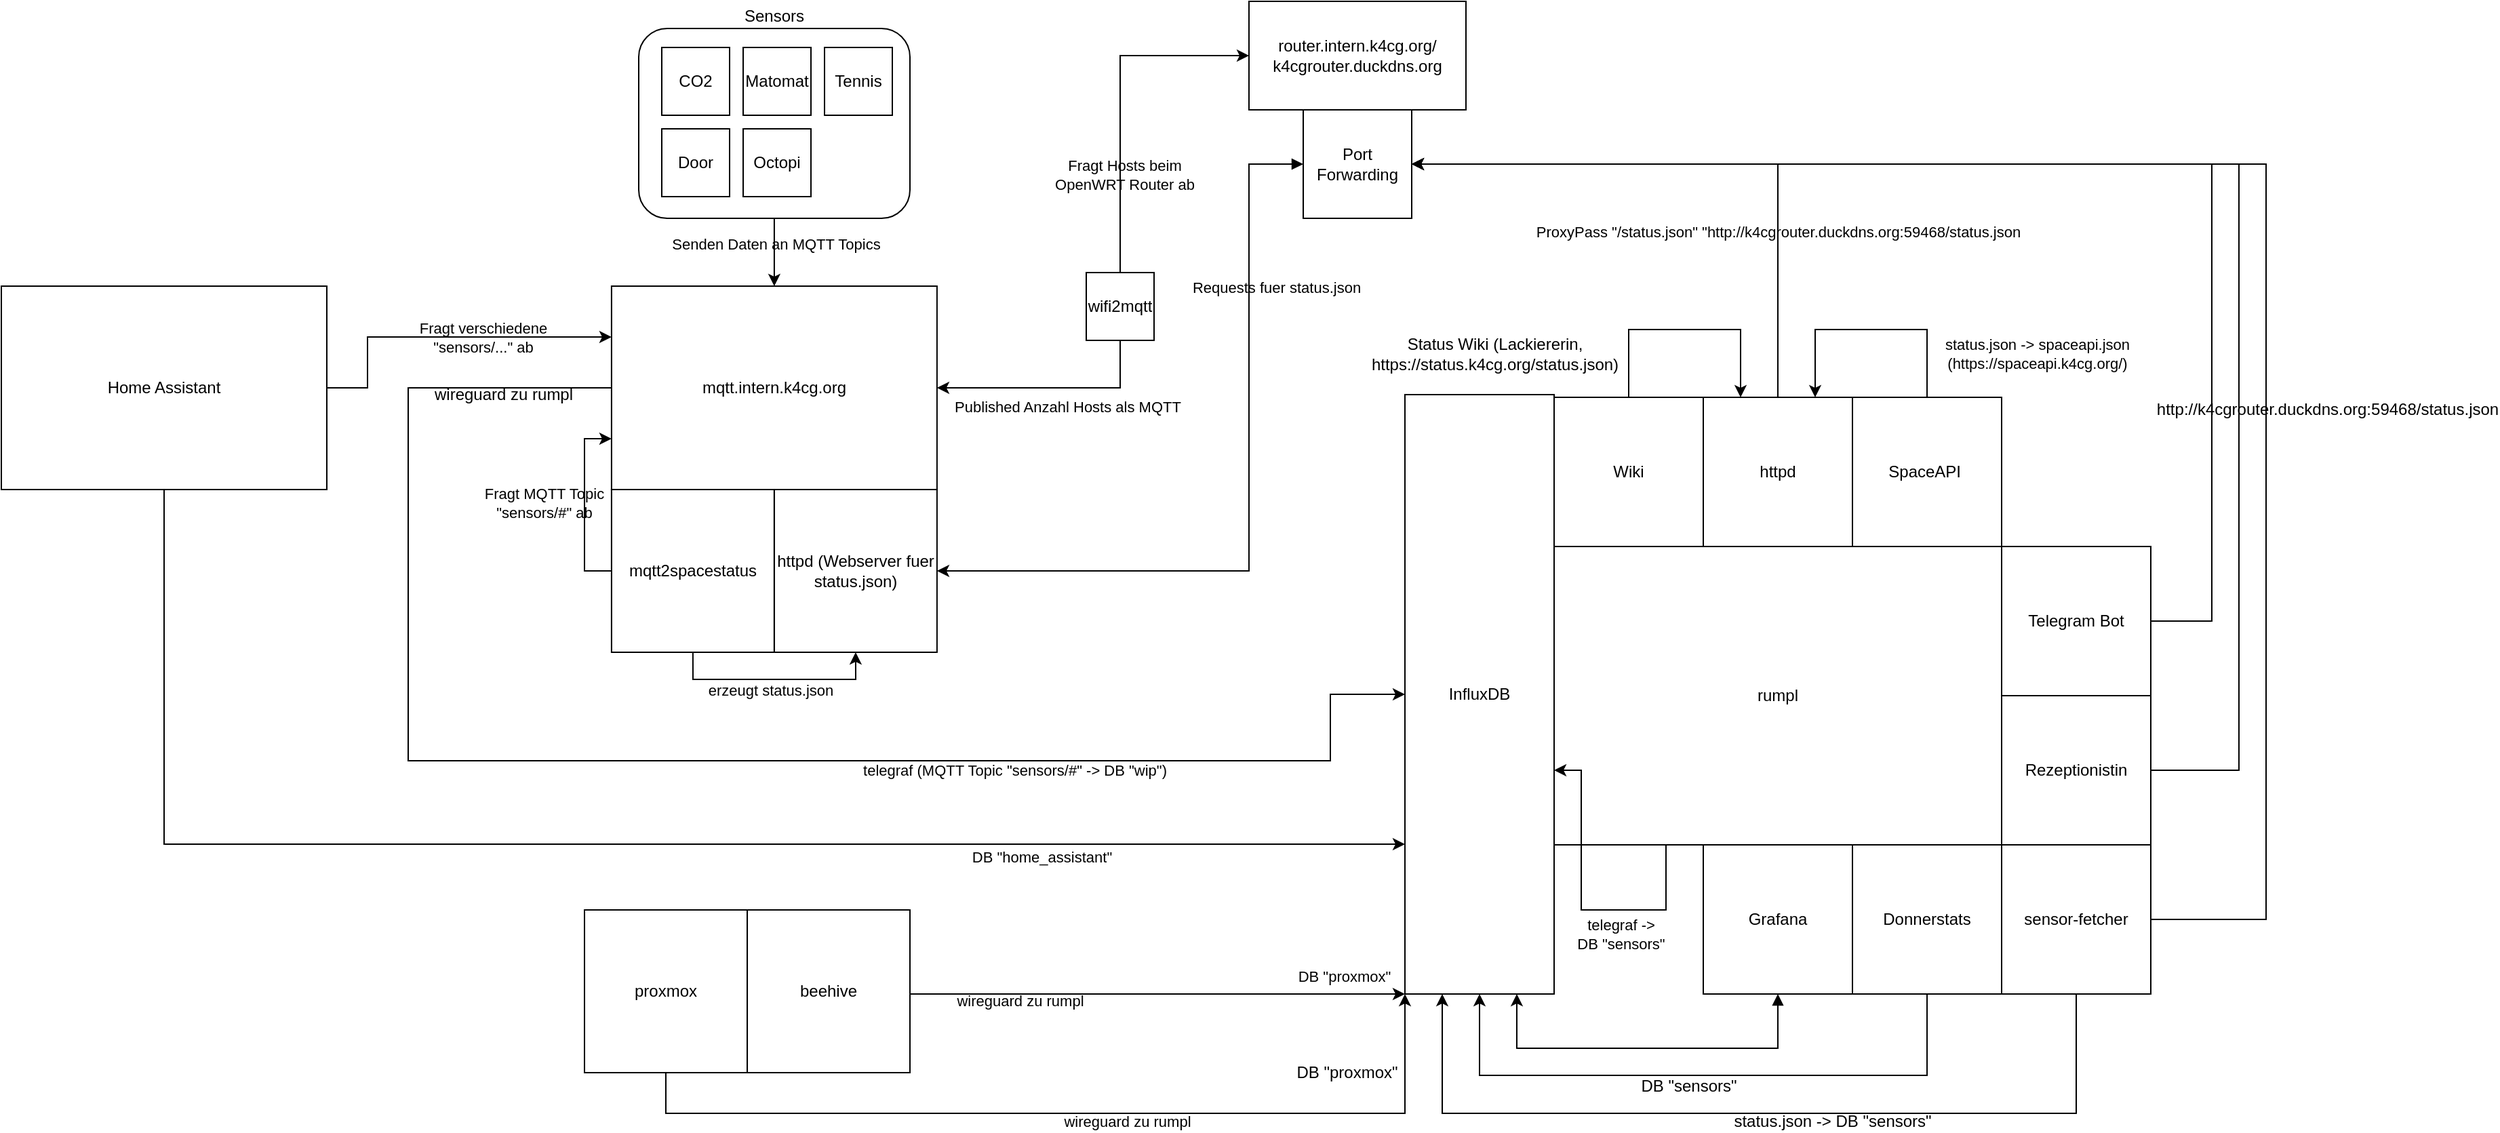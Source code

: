 <mxfile version="21.2.8" type="device">
  <diagram name="Page-1" id="8PnSfzvm7OEgrGDXkygv">
    <mxGraphModel dx="1586" dy="517" grid="1" gridSize="10" guides="1" tooltips="1" connect="1" arrows="1" fold="1" page="1" pageScale="1" pageWidth="850" pageHeight="1100" background="#ffffff" math="0" shadow="0">
      <root>
        <mxCell id="0" />
        <mxCell id="1" parent="0" />
        <mxCell id="0BWElkQGmmyOsfvWZO2z-17" style="edgeStyle=orthogonalEdgeStyle;rounded=0;orthogonalLoop=1;jettySize=auto;html=1;entryX=1;entryY=0.5;entryDx=0;entryDy=0;exitX=0.5;exitY=1;exitDx=0;exitDy=0;strokeColor=#000000;fontColor=#000000;" parent="1" source="dUK-AjXNMFPoEr34xdkJ-3" target="0BWElkQGmmyOsfvWZO2z-9" edge="1">
          <mxGeometry relative="1" as="geometry">
            <Array as="points">
              <mxPoint x="45" y="335" />
            </Array>
          </mxGeometry>
        </mxCell>
        <mxCell id="0BWElkQGmmyOsfvWZO2z-20" value="Published Anzahl Hosts als MQTT" style="edgeLabel;html=1;align=center;verticalAlign=middle;resizable=0;points=[];strokeColor=#000000;fontColor=#000000;labelBackgroundColor=none;" parent="0BWElkQGmmyOsfvWZO2z-17" vertex="1" connectable="0">
          <mxGeometry x="-0.053" relative="1" as="geometry">
            <mxPoint x="6" y="14" as="offset" />
          </mxGeometry>
        </mxCell>
        <mxCell id="0BWElkQGmmyOsfvWZO2z-42" style="edgeStyle=orthogonalEdgeStyle;rounded=0;orthogonalLoop=1;jettySize=auto;html=1;exitX=0.5;exitY=0;exitDx=0;exitDy=0;entryX=0;entryY=0.5;entryDx=0;entryDy=0;strokeColor=#000000;fontColor=#000000;" parent="1" source="dUK-AjXNMFPoEr34xdkJ-3" target="0BWElkQGmmyOsfvWZO2z-15" edge="1">
          <mxGeometry relative="1" as="geometry" />
        </mxCell>
        <mxCell id="MBbHwPr9q54He18mVCIt-4" value="Fragt Hosts beim&lt;br&gt;OpenWRT Router ab" style="edgeLabel;html=1;align=center;verticalAlign=middle;resizable=0;points=[];strokeColor=#000000;fontColor=#000000;labelBackgroundColor=none;" parent="0BWElkQGmmyOsfvWZO2z-42" vertex="1" connectable="0">
          <mxGeometry x="-0.439" y="-3" relative="1" as="geometry">
            <mxPoint y="-1" as="offset" />
          </mxGeometry>
        </mxCell>
        <mxCell id="dUK-AjXNMFPoEr34xdkJ-3" value="wifi2mqtt" style="whiteSpace=wrap;html=1;aspect=fixed;fillStyle=hatch;fillColor=none;gradientColor=none;strokeColor=#000000;fontColor=#000000;" parent="1" vertex="1">
          <mxGeometry x="20" y="250" width="50" height="50" as="geometry" />
        </mxCell>
        <mxCell id="BaNBfvPmkQHWh0YETvdg-32" style="edgeStyle=orthogonalEdgeStyle;rounded=0;orthogonalLoop=1;jettySize=auto;html=1;exitX=0;exitY=0.5;exitDx=0;exitDy=0;entryX=0;entryY=0.5;entryDx=0;entryDy=0;fontSize=12;strokeColor=#000000;fontColor=#000000;" parent="1" source="0BWElkQGmmyOsfvWZO2z-9" target="BaNBfvPmkQHWh0YETvdg-14" edge="1">
          <mxGeometry relative="1" as="geometry">
            <Array as="points">
              <mxPoint x="-480" y="335" />
              <mxPoint x="-480" y="610" />
              <mxPoint x="200" y="610" />
              <mxPoint x="200" y="561" />
            </Array>
          </mxGeometry>
        </mxCell>
        <mxCell id="NL0_SgXAvjMAxudSgEQL-4" value="telegraf (MQTT Topic &quot;sensors/#&quot; -&amp;gt; DB &quot;wip&quot;)" style="edgeLabel;html=1;align=center;verticalAlign=middle;resizable=0;points=[];strokeColor=#000000;fontColor=#000000;labelBackgroundColor=none;" parent="BaNBfvPmkQHWh0YETvdg-32" vertex="1" connectable="0">
          <mxGeometry x="0.442" y="-2" relative="1" as="geometry">
            <mxPoint y="5" as="offset" />
          </mxGeometry>
        </mxCell>
        <mxCell id="BaNBfvPmkQHWh0YETvdg-33" value="wireguard zu rumpl" style="edgeLabel;html=1;align=center;verticalAlign=middle;resizable=0;points=[];fontSize=12;strokeColor=#000000;fontColor=#000000;labelBackgroundColor=none;" parent="BaNBfvPmkQHWh0YETvdg-32" vertex="1" connectable="0">
          <mxGeometry x="-0.903" y="-2" relative="1" as="geometry">
            <mxPoint x="-22" y="7" as="offset" />
          </mxGeometry>
        </mxCell>
        <mxCell id="0BWElkQGmmyOsfvWZO2z-9" value="mqtt.intern.k4cg.org" style="rounded=0;whiteSpace=wrap;html=1;fillColor=none;strokeColor=#000000;fontColor=#000000;" parent="1" vertex="1">
          <mxGeometry x="-330.05" y="260" width="240" height="150" as="geometry" />
        </mxCell>
        <mxCell id="0BWElkQGmmyOsfvWZO2z-10" style="edgeStyle=orthogonalEdgeStyle;rounded=0;orthogonalLoop=1;jettySize=auto;html=1;entryX=0.5;entryY=0;entryDx=0;entryDy=0;labelPosition=left;verticalLabelPosition=top;align=right;verticalAlign=bottom;strokeColor=#000000;fontColor=#000000;" parent="1" source="0BWElkQGmmyOsfvWZO2z-7" target="0BWElkQGmmyOsfvWZO2z-9" edge="1">
          <mxGeometry relative="1" as="geometry" />
        </mxCell>
        <mxCell id="NL0_SgXAvjMAxudSgEQL-6" value="Senden Daten an MQTT Topics" style="edgeLabel;html=1;align=center;verticalAlign=middle;resizable=0;points=[];strokeColor=#000000;fontColor=#000000;labelBackgroundColor=none;" parent="0BWElkQGmmyOsfvWZO2z-10" vertex="1" connectable="0">
          <mxGeometry x="-0.243" y="1" relative="1" as="geometry">
            <mxPoint as="offset" />
          </mxGeometry>
        </mxCell>
        <mxCell id="0BWElkQGmmyOsfvWZO2z-35" style="edgeStyle=orthogonalEdgeStyle;rounded=0;orthogonalLoop=1;jettySize=auto;html=1;exitX=0;exitY=0.5;exitDx=0;exitDy=0;entryX=1;entryY=0.5;entryDx=0;entryDy=0;startArrow=block;startFill=1;strokeColor=#000000;fontColor=#000000;" parent="1" source="0BWElkQGmmyOsfvWZO2z-36" target="0BWElkQGmmyOsfvWZO2z-23" edge="1">
          <mxGeometry relative="1" as="geometry">
            <Array as="points">
              <mxPoint x="140" y="170" />
              <mxPoint x="140" y="470" />
            </Array>
          </mxGeometry>
        </mxCell>
        <mxCell id="NL0_SgXAvjMAxudSgEQL-7" value="Requests fuer status.json" style="edgeLabel;html=1;align=center;verticalAlign=middle;resizable=0;points=[];strokeColor=#000000;fontColor=#000000;labelBackgroundColor=none;" parent="0BWElkQGmmyOsfvWZO2z-35" vertex="1" connectable="0">
          <mxGeometry x="-0.392" y="1" relative="1" as="geometry">
            <mxPoint x="19" y="-43" as="offset" />
          </mxGeometry>
        </mxCell>
        <mxCell id="0BWElkQGmmyOsfvWZO2z-15" value="router.intern.k4cg.org/&lt;br&gt;k4cgrouter.duckdns.org" style="rounded=0;whiteSpace=wrap;html=1;fillColor=none;strokeColor=#000000;fontColor=#000000;" parent="1" vertex="1">
          <mxGeometry x="140" y="50" width="160" height="80" as="geometry" />
        </mxCell>
        <mxCell id="0BWElkQGmmyOsfvWZO2z-39" style="edgeStyle=orthogonalEdgeStyle;rounded=0;orthogonalLoop=1;jettySize=auto;html=1;exitX=0;exitY=0.5;exitDx=0;exitDy=0;entryX=0;entryY=0.75;entryDx=0;entryDy=0;strokeColor=#000000;fontColor=#000000;" parent="1" source="0BWElkQGmmyOsfvWZO2z-18" target="0BWElkQGmmyOsfvWZO2z-9" edge="1">
          <mxGeometry relative="1" as="geometry">
            <Array as="points">
              <mxPoint x="-350" y="470" />
              <mxPoint x="-350" y="373" />
            </Array>
          </mxGeometry>
        </mxCell>
        <mxCell id="KefYfmx13CflBoqt3A-N-3" value="Fragt MQTT Topic &lt;br&gt;&quot;sensors/#&quot; ab" style="edgeLabel;html=1;align=center;verticalAlign=middle;resizable=0;points=[];labelBackgroundColor=none;fontColor=#000000;" vertex="1" connectable="0" parent="0BWElkQGmmyOsfvWZO2z-39">
          <mxGeometry x="0.193" relative="1" as="geometry">
            <mxPoint x="-30" y="12" as="offset" />
          </mxGeometry>
        </mxCell>
        <mxCell id="0BWElkQGmmyOsfvWZO2z-40" style="edgeStyle=orthogonalEdgeStyle;rounded=0;orthogonalLoop=1;jettySize=auto;html=1;exitX=0.5;exitY=1;exitDx=0;exitDy=0;entryX=0.5;entryY=1;entryDx=0;entryDy=0;strokeColor=#000000;fontColor=#000000;" parent="1" source="0BWElkQGmmyOsfvWZO2z-18" target="0BWElkQGmmyOsfvWZO2z-23" edge="1">
          <mxGeometry relative="1" as="geometry" />
        </mxCell>
        <mxCell id="0BWElkQGmmyOsfvWZO2z-41" value="erzeugt status.json" style="edgeLabel;html=1;align=center;verticalAlign=middle;resizable=0;points=[];strokeColor=#000000;fontColor=#000000;labelBackgroundColor=none;" parent="0BWElkQGmmyOsfvWZO2z-40" vertex="1" connectable="0">
          <mxGeometry x="0.356" y="-3" relative="1" as="geometry">
            <mxPoint x="-32" y="5" as="offset" />
          </mxGeometry>
        </mxCell>
        <mxCell id="0BWElkQGmmyOsfvWZO2z-18" value="mqtt2spacestatus" style="whiteSpace=wrap;html=1;aspect=fixed;fillStyle=hatch;fillColor=none;gradientColor=none;strokeColor=#000000;fontColor=#000000;" parent="1" vertex="1">
          <mxGeometry x="-330.05" y="410" width="120" height="120" as="geometry" />
        </mxCell>
        <mxCell id="0BWElkQGmmyOsfvWZO2z-23" value="httpd (Webserver fuer status.json)" style="whiteSpace=wrap;html=1;aspect=fixed;fillStyle=hatch;fillColor=none;gradientColor=none;strokeColor=#000000;fontColor=#000000;" parent="1" vertex="1">
          <mxGeometry x="-210.05" y="410" width="120" height="120" as="geometry" />
        </mxCell>
        <mxCell id="0BWElkQGmmyOsfvWZO2z-43" style="edgeStyle=orthogonalEdgeStyle;rounded=0;orthogonalLoop=1;jettySize=auto;html=1;exitX=0.5;exitY=0;exitDx=0;exitDy=0;entryX=0.75;entryY=0;entryDx=0;entryDy=0;strokeColor=#000000;fontColor=#000000;" parent="1" source="0BWElkQGmmyOsfvWZO2z-29" target="0BWElkQGmmyOsfvWZO2z-31" edge="1">
          <mxGeometry relative="1" as="geometry">
            <Array as="points">
              <mxPoint x="640" y="292" />
              <mxPoint x="558" y="292" />
            </Array>
          </mxGeometry>
        </mxCell>
        <mxCell id="0BWElkQGmmyOsfvWZO2z-44" value="status.json -&amp;gt; spaceapi.json&lt;br&gt;(https://spaceapi.k4cg.org/)" style="edgeLabel;html=1;align=center;verticalAlign=middle;resizable=0;points=[];strokeColor=#000000;fontColor=#000000;labelBackgroundColor=none;" parent="0BWElkQGmmyOsfvWZO2z-43" vertex="1" connectable="0">
          <mxGeometry x="-0.427" y="1" relative="1" as="geometry">
            <mxPoint x="83" y="17" as="offset" />
          </mxGeometry>
        </mxCell>
        <mxCell id="0BWElkQGmmyOsfvWZO2z-29" value="SpaceAPI&amp;nbsp;" style="whiteSpace=wrap;html=1;aspect=fixed;fillStyle=hatch;fillColor=none;gradientColor=none;strokeColor=#000000;fontColor=#000000;" parent="1" vertex="1">
          <mxGeometry x="585" y="342" width="110" height="110" as="geometry" />
        </mxCell>
        <mxCell id="MBbHwPr9q54He18mVCIt-15" style="edgeStyle=orthogonalEdgeStyle;rounded=0;orthogonalLoop=1;jettySize=auto;html=1;exitX=0.25;exitY=1;exitDx=0;exitDy=0;entryX=0;entryY=0.75;entryDx=0;entryDy=0;strokeColor=#000000;fontColor=#000000;" parent="1" source="0BWElkQGmmyOsfvWZO2z-30" target="0BWElkQGmmyOsfvWZO2z-30" edge="1">
          <mxGeometry relative="1" as="geometry">
            <Array as="points">
              <mxPoint x="448" y="720" />
              <mxPoint x="385" y="720" />
              <mxPoint x="385" y="617" />
            </Array>
          </mxGeometry>
        </mxCell>
        <mxCell id="MBbHwPr9q54He18mVCIt-16" value="telegraf -&amp;gt; &lt;br&gt;DB &quot;sensors&quot;" style="edgeLabel;html=1;align=center;verticalAlign=middle;resizable=0;points=[];strokeColor=#000000;fontColor=#000000;labelBackgroundColor=none;" parent="MBbHwPr9q54He18mVCIt-15" vertex="1" connectable="0">
          <mxGeometry x="-0.173" y="3" relative="1" as="geometry">
            <mxPoint x="15" y="15" as="offset" />
          </mxGeometry>
        </mxCell>
        <mxCell id="0BWElkQGmmyOsfvWZO2z-30" value="rumpl" style="rounded=0;whiteSpace=wrap;html=1;fillColor=none;strokeColor=#000000;fontColor=#000000;" parent="1" vertex="1">
          <mxGeometry x="365" y="452" width="330" height="220" as="geometry" />
        </mxCell>
        <mxCell id="0BWElkQGmmyOsfvWZO2z-34" style="edgeStyle=orthogonalEdgeStyle;rounded=0;orthogonalLoop=1;jettySize=auto;html=1;entryX=1;entryY=0.5;entryDx=0;entryDy=0;exitX=0.5;exitY=0;exitDx=0;exitDy=0;strokeColor=#000000;fontColor=#000000;" parent="1" source="0BWElkQGmmyOsfvWZO2z-31" target="0BWElkQGmmyOsfvWZO2z-36" edge="1">
          <mxGeometry relative="1" as="geometry">
            <Array as="points">
              <mxPoint x="530" y="170" />
            </Array>
          </mxGeometry>
        </mxCell>
        <mxCell id="MBbHwPr9q54He18mVCIt-7" value="&lt;div style=&quot;line-height: 120%;&quot;&gt;&lt;font style=&quot;font-size: 11px;&quot;&gt;ProxyPass &quot;/status.json&quot; &quot;http://k4cgrouter.duckdns.org:59468/status.json&lt;/font&gt;&lt;/div&gt;" style="edgeLabel;html=1;align=center;verticalAlign=middle;resizable=0;points=[];strokeColor=#000000;fontColor=#000000;labelBackgroundColor=none;" parent="0BWElkQGmmyOsfvWZO2z-34" vertex="1" connectable="0">
          <mxGeometry x="0.029" y="-2" relative="1" as="geometry">
            <mxPoint x="55" y="52" as="offset" />
          </mxGeometry>
        </mxCell>
        <mxCell id="0BWElkQGmmyOsfvWZO2z-31" value="httpd" style="whiteSpace=wrap;html=1;aspect=fixed;fillStyle=hatch;fillColor=none;gradientColor=none;strokeColor=#000000;fontColor=#000000;" parent="1" vertex="1">
          <mxGeometry x="475" y="342" width="110" height="110" as="geometry" />
        </mxCell>
        <mxCell id="0BWElkQGmmyOsfvWZO2z-36" value="Port&lt;br&gt;Forwarding" style="whiteSpace=wrap;html=1;aspect=fixed;fillStyle=hatch;fillColor=none;gradientColor=none;strokeColor=#000000;fontColor=#000000;" parent="1" vertex="1">
          <mxGeometry x="180" y="130" width="80" height="80" as="geometry" />
        </mxCell>
        <mxCell id="0BWElkQGmmyOsfvWZO2z-45" value="Rezeptionistin" style="whiteSpace=wrap;html=1;aspect=fixed;fillStyle=hatch;fillColor=none;gradientColor=none;strokeColor=#000000;fontColor=#000000;" parent="1" vertex="1">
          <mxGeometry x="695" y="562" width="110" height="110" as="geometry" />
        </mxCell>
        <mxCell id="BaNBfvPmkQHWh0YETvdg-9" style="edgeStyle=orthogonalEdgeStyle;rounded=0;orthogonalLoop=1;jettySize=auto;html=1;exitX=1;exitY=0.5;exitDx=0;exitDy=0;entryX=1;entryY=0.5;entryDx=0;entryDy=0;fontSize=12;strokeColor=#000000;fontColor=#000000;" parent="1" source="0BWElkQGmmyOsfvWZO2z-45" target="0BWElkQGmmyOsfvWZO2z-36" edge="1">
          <mxGeometry relative="1" as="geometry">
            <Array as="points">
              <mxPoint x="870" y="617" />
              <mxPoint x="870" y="170" />
            </Array>
          </mxGeometry>
        </mxCell>
        <mxCell id="BaNBfvPmkQHWh0YETvdg-12" style="edgeStyle=orthogonalEdgeStyle;rounded=0;orthogonalLoop=1;jettySize=auto;html=1;exitX=1;exitY=0.5;exitDx=0;exitDy=0;entryX=1;entryY=0.5;entryDx=0;entryDy=0;fontSize=12;strokeColor=#000000;fontColor=#000000;" parent="1" source="0BWElkQGmmyOsfvWZO2z-46" target="0BWElkQGmmyOsfvWZO2z-36" edge="1">
          <mxGeometry relative="1" as="geometry">
            <Array as="points">
              <mxPoint x="890" y="727" />
              <mxPoint x="890" y="170" />
            </Array>
          </mxGeometry>
        </mxCell>
        <mxCell id="BaNBfvPmkQHWh0YETvdg-16" style="edgeStyle=orthogonalEdgeStyle;rounded=0;orthogonalLoop=1;jettySize=auto;html=1;exitX=0.5;exitY=1;exitDx=0;exitDy=0;fontSize=12;labelPosition=center;verticalLabelPosition=bottom;align=center;verticalAlign=top;entryX=0.25;entryY=1;entryDx=0;entryDy=0;strokeColor=#000000;fontColor=#000000;" parent="1" source="0BWElkQGmmyOsfvWZO2z-46" target="BaNBfvPmkQHWh0YETvdg-14" edge="1">
          <mxGeometry relative="1" as="geometry">
            <Array as="points">
              <mxPoint x="750" y="870" />
              <mxPoint x="283" y="870" />
            </Array>
            <mxPoint x="805" y="792" as="sourcePoint" />
            <mxPoint x="240" y="920" as="targetPoint" />
          </mxGeometry>
        </mxCell>
        <mxCell id="BaNBfvPmkQHWh0YETvdg-17" value="status.json -&amp;gt; DB &quot;sensors&quot;" style="edgeLabel;html=1;align=center;verticalAlign=middle;resizable=0;points=[];fontSize=12;strokeColor=#000000;fontColor=#000000;labelBackgroundColor=none;" parent="BaNBfvPmkQHWh0YETvdg-16" vertex="1" connectable="0">
          <mxGeometry x="0.209" y="1" relative="1" as="geometry">
            <mxPoint x="121" y="5" as="offset" />
          </mxGeometry>
        </mxCell>
        <mxCell id="0BWElkQGmmyOsfvWZO2z-46" value="sensor-fetcher" style="whiteSpace=wrap;html=1;aspect=fixed;fillStyle=hatch;fillColor=none;gradientColor=none;strokeColor=#000000;fontColor=#000000;" parent="1" vertex="1">
          <mxGeometry x="695" y="672" width="110" height="110" as="geometry" />
        </mxCell>
        <mxCell id="BaNBfvPmkQHWh0YETvdg-2" style="edgeStyle=orthogonalEdgeStyle;rounded=0;orthogonalLoop=1;jettySize=auto;html=1;entryX=0.25;entryY=0;entryDx=0;entryDy=0;exitX=0.5;exitY=0;exitDx=0;exitDy=0;strokeColor=#000000;fontColor=#000000;" parent="1" source="0BWElkQGmmyOsfvWZO2z-47" target="0BWElkQGmmyOsfvWZO2z-31" edge="1">
          <mxGeometry relative="1" as="geometry">
            <Array as="points">
              <mxPoint x="420" y="292" />
              <mxPoint x="503" y="292" />
            </Array>
          </mxGeometry>
        </mxCell>
        <mxCell id="BaNBfvPmkQHWh0YETvdg-7" value="Status Wiki (Lackiererin, &lt;br&gt;https://status.k4cg.org/status.json)" style="edgeLabel;html=1;align=center;verticalAlign=middle;resizable=0;points=[];fontSize=12;strokeColor=#000000;fontColor=#000000;labelBackgroundColor=none;" parent="BaNBfvPmkQHWh0YETvdg-2" vertex="1" connectable="0">
          <mxGeometry x="0.401" y="-2" relative="1" as="geometry">
            <mxPoint x="-177" y="16" as="offset" />
          </mxGeometry>
        </mxCell>
        <mxCell id="0BWElkQGmmyOsfvWZO2z-47" value="Wiki" style="whiteSpace=wrap;html=1;aspect=fixed;fillStyle=hatch;fillColor=none;gradientColor=none;strokeColor=#000000;fontColor=#000000;" parent="1" vertex="1">
          <mxGeometry x="365" y="342" width="110" height="110" as="geometry" />
        </mxCell>
        <mxCell id="BaNBfvPmkQHWh0YETvdg-11" style="edgeStyle=orthogonalEdgeStyle;rounded=0;orthogonalLoop=1;jettySize=auto;html=1;exitX=1;exitY=0.5;exitDx=0;exitDy=0;entryX=1;entryY=0.5;entryDx=0;entryDy=0;fontSize=12;strokeColor=#000000;fontColor=#000000;" parent="1" source="0BWElkQGmmyOsfvWZO2z-48" target="0BWElkQGmmyOsfvWZO2z-36" edge="1">
          <mxGeometry relative="1" as="geometry">
            <Array as="points">
              <mxPoint x="850" y="507" />
              <mxPoint x="850" y="170" />
            </Array>
          </mxGeometry>
        </mxCell>
        <mxCell id="0BWElkQGmmyOsfvWZO2z-48" value="Telegram Bot" style="whiteSpace=wrap;html=1;aspect=fixed;fillStyle=hatch;fillColor=none;gradientColor=none;strokeColor=#000000;fontColor=#000000;" parent="1" vertex="1">
          <mxGeometry x="695" y="452" width="110" height="110" as="geometry" />
        </mxCell>
        <mxCell id="BaNBfvPmkQHWh0YETvdg-13" value="http://k4cgrouter.duckdns.org:59468/status.json" style="edgeLabel;html=1;align=center;verticalAlign=middle;resizable=0;points=[];fontSize=12;strokeColor=#000000;fontColor=#000000;labelBackgroundColor=none;" parent="1" vertex="1" connectable="0">
          <mxGeometry x="760" y="360" as="geometry">
            <mxPoint x="175" y="-9" as="offset" />
          </mxGeometry>
        </mxCell>
        <mxCell id="BaNBfvPmkQHWh0YETvdg-14" value="InfluxDB" style="whiteSpace=wrap;html=1;fillStyle=hatch;fillColor=none;gradientColor=none;imageAspect=0;strokeColor=#000000;fontColor=#000000;" parent="1" vertex="1">
          <mxGeometry x="255" y="340" width="110" height="442" as="geometry" />
        </mxCell>
        <mxCell id="MBbHwPr9q54He18mVCIt-13" style="edgeStyle=orthogonalEdgeStyle;rounded=0;orthogonalLoop=1;jettySize=auto;html=1;exitX=0.5;exitY=1;exitDx=0;exitDy=0;entryX=0.75;entryY=1;entryDx=0;entryDy=0;startArrow=block;startFill=1;strokeColor=#000000;fontColor=#000000;" parent="1" source="BaNBfvPmkQHWh0YETvdg-15" target="BaNBfvPmkQHWh0YETvdg-14" edge="1">
          <mxGeometry relative="1" as="geometry">
            <Array as="points">
              <mxPoint x="530" y="822" />
              <mxPoint x="338" y="822" />
            </Array>
          </mxGeometry>
        </mxCell>
        <mxCell id="BaNBfvPmkQHWh0YETvdg-15" value="Grafana" style="whiteSpace=wrap;html=1;aspect=fixed;fillStyle=hatch;fillColor=none;gradientColor=none;strokeColor=#000000;fontColor=#000000;" parent="1" vertex="1">
          <mxGeometry x="475" y="672" width="110" height="110" as="geometry" />
        </mxCell>
        <mxCell id="BaNBfvPmkQHWh0YETvdg-19" style="edgeStyle=orthogonalEdgeStyle;rounded=0;orthogonalLoop=1;jettySize=auto;html=1;exitX=0.5;exitY=1;exitDx=0;exitDy=0;fontSize=12;entryX=0.5;entryY=1;entryDx=0;entryDy=0;strokeColor=#000000;fontColor=#000000;" parent="1" source="BaNBfvPmkQHWh0YETvdg-18" target="BaNBfvPmkQHWh0YETvdg-14" edge="1">
          <mxGeometry relative="1" as="geometry">
            <mxPoint x="310" y="802" as="targetPoint" />
            <Array as="points">
              <mxPoint x="640" y="842" />
              <mxPoint x="310" y="842" />
            </Array>
          </mxGeometry>
        </mxCell>
        <mxCell id="BaNBfvPmkQHWh0YETvdg-29" value="DB &quot;sensors&quot;" style="edgeLabel;html=1;align=center;verticalAlign=middle;resizable=0;points=[];fontSize=12;strokeColor=#000000;fontColor=#000000;labelBackgroundColor=none;" parent="BaNBfvPmkQHWh0YETvdg-19" vertex="1" connectable="0">
          <mxGeometry x="0.042" y="-2" relative="1" as="geometry">
            <mxPoint x="-2" y="10" as="offset" />
          </mxGeometry>
        </mxCell>
        <mxCell id="BaNBfvPmkQHWh0YETvdg-18" value="Donnerstats" style="whiteSpace=wrap;html=1;aspect=fixed;fillStyle=hatch;fillColor=none;gradientColor=none;strokeColor=#000000;fontColor=#000000;" parent="1" vertex="1">
          <mxGeometry x="585" y="672" width="110" height="110" as="geometry" />
        </mxCell>
        <mxCell id="BaNBfvPmkQHWh0YETvdg-24" style="edgeStyle=orthogonalEdgeStyle;rounded=0;orthogonalLoop=1;jettySize=auto;html=1;exitX=0.5;exitY=1;exitDx=0;exitDy=0;fontSize=12;entryX=0;entryY=1;entryDx=0;entryDy=0;strokeColor=#000000;fontColor=#000000;" parent="1" source="BaNBfvPmkQHWh0YETvdg-20" target="BaNBfvPmkQHWh0YETvdg-14" edge="1">
          <mxGeometry relative="1" as="geometry">
            <Array as="points">
              <mxPoint x="-290" y="870" />
              <mxPoint x="255" y="870" />
            </Array>
            <mxPoint x="50" y="810" as="targetPoint" />
          </mxGeometry>
        </mxCell>
        <mxCell id="MBbHwPr9q54He18mVCIt-10" value="DB &quot;proxmox&quot;" style="edgeLabel;html=1;align=center;verticalAlign=middle;resizable=0;points=[];strokeColor=#000000;fontColor=#000000;labelBackgroundColor=none;" parent="BaNBfvPmkQHWh0YETvdg-24" vertex="1" connectable="0">
          <mxGeometry x="0.95" y="2" relative="1" as="geometry">
            <mxPoint x="-43" y="-30" as="offset" />
          </mxGeometry>
        </mxCell>
        <mxCell id="NL0_SgXAvjMAxudSgEQL-3" value="wireguard zu rumpl" style="edgeLabel;html=1;align=center;verticalAlign=middle;resizable=0;points=[];strokeColor=#000000;fontColor=#000000;labelBackgroundColor=none;" parent="BaNBfvPmkQHWh0YETvdg-24" vertex="1" connectable="0">
          <mxGeometry x="0.115" y="-1" relative="1" as="geometry">
            <mxPoint y="5" as="offset" />
          </mxGeometry>
        </mxCell>
        <mxCell id="BaNBfvPmkQHWh0YETvdg-20" value="proxmox" style="whiteSpace=wrap;html=1;aspect=fixed;fillStyle=hatch;fillColor=none;gradientColor=none;strokeColor=#000000;fontColor=#000000;" parent="1" vertex="1">
          <mxGeometry x="-350" y="720" width="120" height="120" as="geometry" />
        </mxCell>
        <mxCell id="BaNBfvPmkQHWh0YETvdg-25" style="edgeStyle=orthogonalEdgeStyle;rounded=0;orthogonalLoop=1;jettySize=auto;html=1;exitX=1;exitY=0.5;exitDx=0;exitDy=0;fontSize=12;entryX=0;entryY=1;entryDx=0;entryDy=0;strokeColor=#000000;fontColor=#000000;" parent="1" source="BaNBfvPmkQHWh0YETvdg-21" target="BaNBfvPmkQHWh0YETvdg-14" edge="1">
          <mxGeometry relative="1" as="geometry">
            <Array as="points">
              <mxPoint x="-110" y="782" />
            </Array>
            <mxPoint x="130" y="750" as="targetPoint" />
          </mxGeometry>
        </mxCell>
        <mxCell id="BaNBfvPmkQHWh0YETvdg-30" value="DB &quot;proxmox&quot;" style="edgeLabel;html=1;align=center;verticalAlign=middle;resizable=0;points=[];fontSize=12;strokeColor=#000000;fontColor=#000000;labelBackgroundColor=none;" parent="BaNBfvPmkQHWh0YETvdg-25" vertex="1" connectable="0">
          <mxGeometry x="0.869" y="2" relative="1" as="geometry">
            <mxPoint x="-19" y="60" as="offset" />
          </mxGeometry>
        </mxCell>
        <mxCell id="MBbHwPr9q54He18mVCIt-17" value="wireguard zu rumpl" style="edgeLabel;html=1;align=center;verticalAlign=middle;resizable=0;points=[];strokeColor=#000000;fontColor=#000000;labelBackgroundColor=none;" parent="BaNBfvPmkQHWh0YETvdg-25" vertex="1" connectable="0">
          <mxGeometry x="-0.541" relative="1" as="geometry">
            <mxPoint x="-1" y="5" as="offset" />
          </mxGeometry>
        </mxCell>
        <mxCell id="BaNBfvPmkQHWh0YETvdg-21" value="beehive" style="whiteSpace=wrap;html=1;aspect=fixed;fillStyle=hatch;fillColor=none;gradientColor=none;strokeColor=#000000;fontColor=#000000;" parent="1" vertex="1">
          <mxGeometry x="-230" y="720" width="120" height="120" as="geometry" />
        </mxCell>
        <mxCell id="5a2mI8VxQ9qHy7gxktxo-2" style="edgeStyle=orthogonalEdgeStyle;rounded=0;orthogonalLoop=1;jettySize=auto;html=1;entryX=0;entryY=0.25;entryDx=0;entryDy=0;strokeColor=#000000;fontColor=#000000;" parent="1" source="5a2mI8VxQ9qHy7gxktxo-1" target="0BWElkQGmmyOsfvWZO2z-9" edge="1">
          <mxGeometry relative="1" as="geometry">
            <Array as="points">
              <mxPoint x="-510" y="335" />
              <mxPoint x="-510" y="297" />
            </Array>
          </mxGeometry>
        </mxCell>
        <mxCell id="_VYrAqKsV6aeYsLsTNg1-1" value="Fragt verschiedene &lt;br&gt;&quot;sensors/...&quot; ab" style="edgeLabel;html=1;align=center;verticalAlign=middle;resizable=0;points=[];strokeColor=#000000;fontColor=#000000;labelBackgroundColor=none;" parent="5a2mI8VxQ9qHy7gxktxo-2" vertex="1" connectable="0">
          <mxGeometry x="0.087" y="-3" relative="1" as="geometry">
            <mxPoint x="18" y="-3" as="offset" />
          </mxGeometry>
        </mxCell>
        <mxCell id="5a2mI8VxQ9qHy7gxktxo-3" style="edgeStyle=orthogonalEdgeStyle;rounded=0;orthogonalLoop=1;jettySize=auto;html=1;exitX=0.5;exitY=1;exitDx=0;exitDy=0;entryX=0;entryY=0.75;entryDx=0;entryDy=0;strokeColor=#000000;fontColor=#000000;" parent="1" source="5a2mI8VxQ9qHy7gxktxo-1" target="BaNBfvPmkQHWh0YETvdg-14" edge="1">
          <mxGeometry relative="1" as="geometry" />
        </mxCell>
        <mxCell id="5a2mI8VxQ9qHy7gxktxo-4" value="DB &quot;home_assistant&quot;" style="edgeLabel;html=1;align=center;verticalAlign=middle;resizable=0;points=[];strokeColor=#000000;fontColor=#000000;labelBackgroundColor=none;" parent="5a2mI8VxQ9qHy7gxktxo-3" vertex="1" connectable="0">
          <mxGeometry x="0.441" y="-1" relative="1" as="geometry">
            <mxPoint x="61" y="8" as="offset" />
          </mxGeometry>
        </mxCell>
        <mxCell id="5a2mI8VxQ9qHy7gxktxo-1" value="Home Assistant" style="rounded=0;whiteSpace=wrap;html=1;fillColor=none;strokeColor=#000000;fontColor=#000000;" parent="1" vertex="1">
          <mxGeometry x="-780" y="260" width="240" height="150" as="geometry" />
        </mxCell>
        <mxCell id="0BWElkQGmmyOsfvWZO2z-7" value="Sensors" style="rounded=1;whiteSpace=wrap;html=1;fillColor=none;labelPosition=center;verticalLabelPosition=top;align=center;verticalAlign=bottom;strokeColor=#000000;fontColor=#000000;" parent="1" vertex="1">
          <mxGeometry x="-310" y="70" width="200" height="140" as="geometry" />
        </mxCell>
        <mxCell id="0BWElkQGmmyOsfvWZO2z-3" value="Tennis" style="whiteSpace=wrap;html=1;aspect=fixed;fillStyle=hatch;fillColor=none;gradientColor=none;strokeColor=#000000;fontColor=#000000;" parent="1" vertex="1">
          <mxGeometry x="-173" y="84" width="50" height="50" as="geometry" />
        </mxCell>
        <mxCell id="0BWElkQGmmyOsfvWZO2z-1" value="Matomat" style="whiteSpace=wrap;html=1;aspect=fixed;fillStyle=hatch;fillColor=none;gradientColor=none;strokeColor=#000000;fontColor=#000000;" parent="1" vertex="1">
          <mxGeometry x="-233" y="84" width="50" height="50" as="geometry" />
        </mxCell>
        <mxCell id="dUK-AjXNMFPoEr34xdkJ-2" value="CO2" style="whiteSpace=wrap;html=1;aspect=fixed;fillStyle=hatch;fillColor=none;gradientColor=none;strokeColor=#000000;fontColor=#000000;" parent="1" vertex="1">
          <mxGeometry x="-293" y="84" width="50" height="50" as="geometry" />
        </mxCell>
        <mxCell id="0BWElkQGmmyOsfvWZO2z-2" value="Door" style="whiteSpace=wrap;html=1;aspect=fixed;fillStyle=hatch;fillColor=none;gradientColor=none;strokeColor=#000000;fontColor=#000000;" parent="1" vertex="1">
          <mxGeometry x="-293" y="144" width="50" height="50" as="geometry" />
        </mxCell>
        <mxCell id="0BWElkQGmmyOsfvWZO2z-4" value="Octopi" style="whiteSpace=wrap;html=1;aspect=fixed;fillStyle=hatch;fillColor=none;gradientColor=none;strokeColor=#000000;fontColor=#000000;" parent="1" vertex="1">
          <mxGeometry x="-233" y="144" width="50" height="50" as="geometry" />
        </mxCell>
      </root>
    </mxGraphModel>
  </diagram>
</mxfile>
